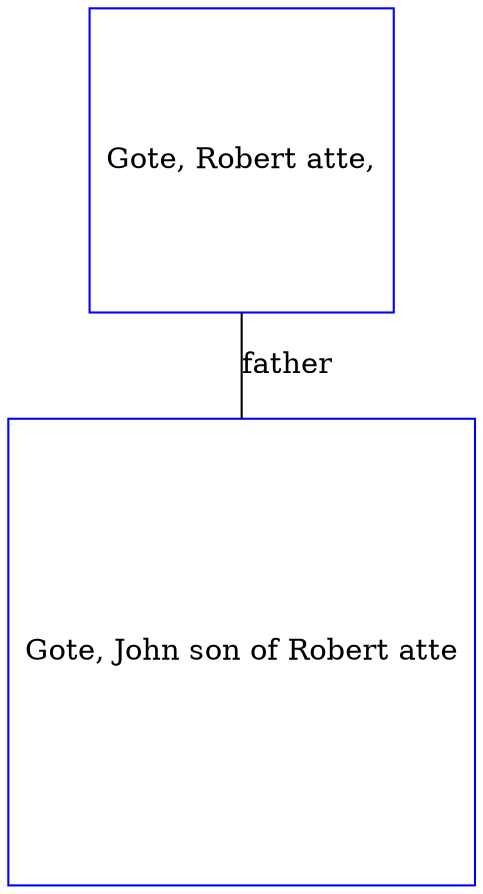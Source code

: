 digraph D {
    edge [dir=none];    node [shape=box];    "009591"   [label="Gote, Robert atte,", shape=box, regular=1, color="blue"] ;
"009590"   [label="Gote, John son of Robert atte", shape=box, regular=1, color="blue"] ;
009591->009590 [label="father",arrowsize=0.0]; 
}